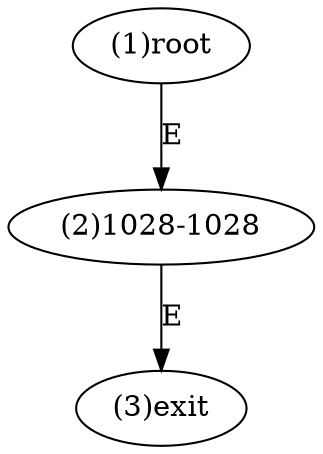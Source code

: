 digraph "" { 
1[ label="(1)root"];
2[ label="(2)1028-1028"];
3[ label="(3)exit"];
1->2[ label="E"];
2->3[ label="E"];
}